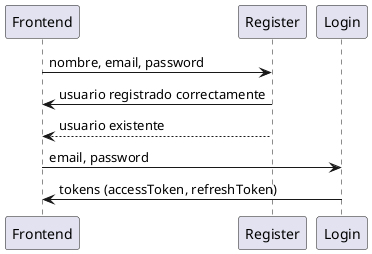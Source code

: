 @startuml
participant Frontend as frontend
participant Register as register
participant Login as login
frontend -> register: nombre, email, password
register -> frontend: usuario registrado correctamente
register --> frontend: usuario existente
frontend -> login: email, password
login -> frontend: tokens (accessToken, refreshToken)
@enduml
